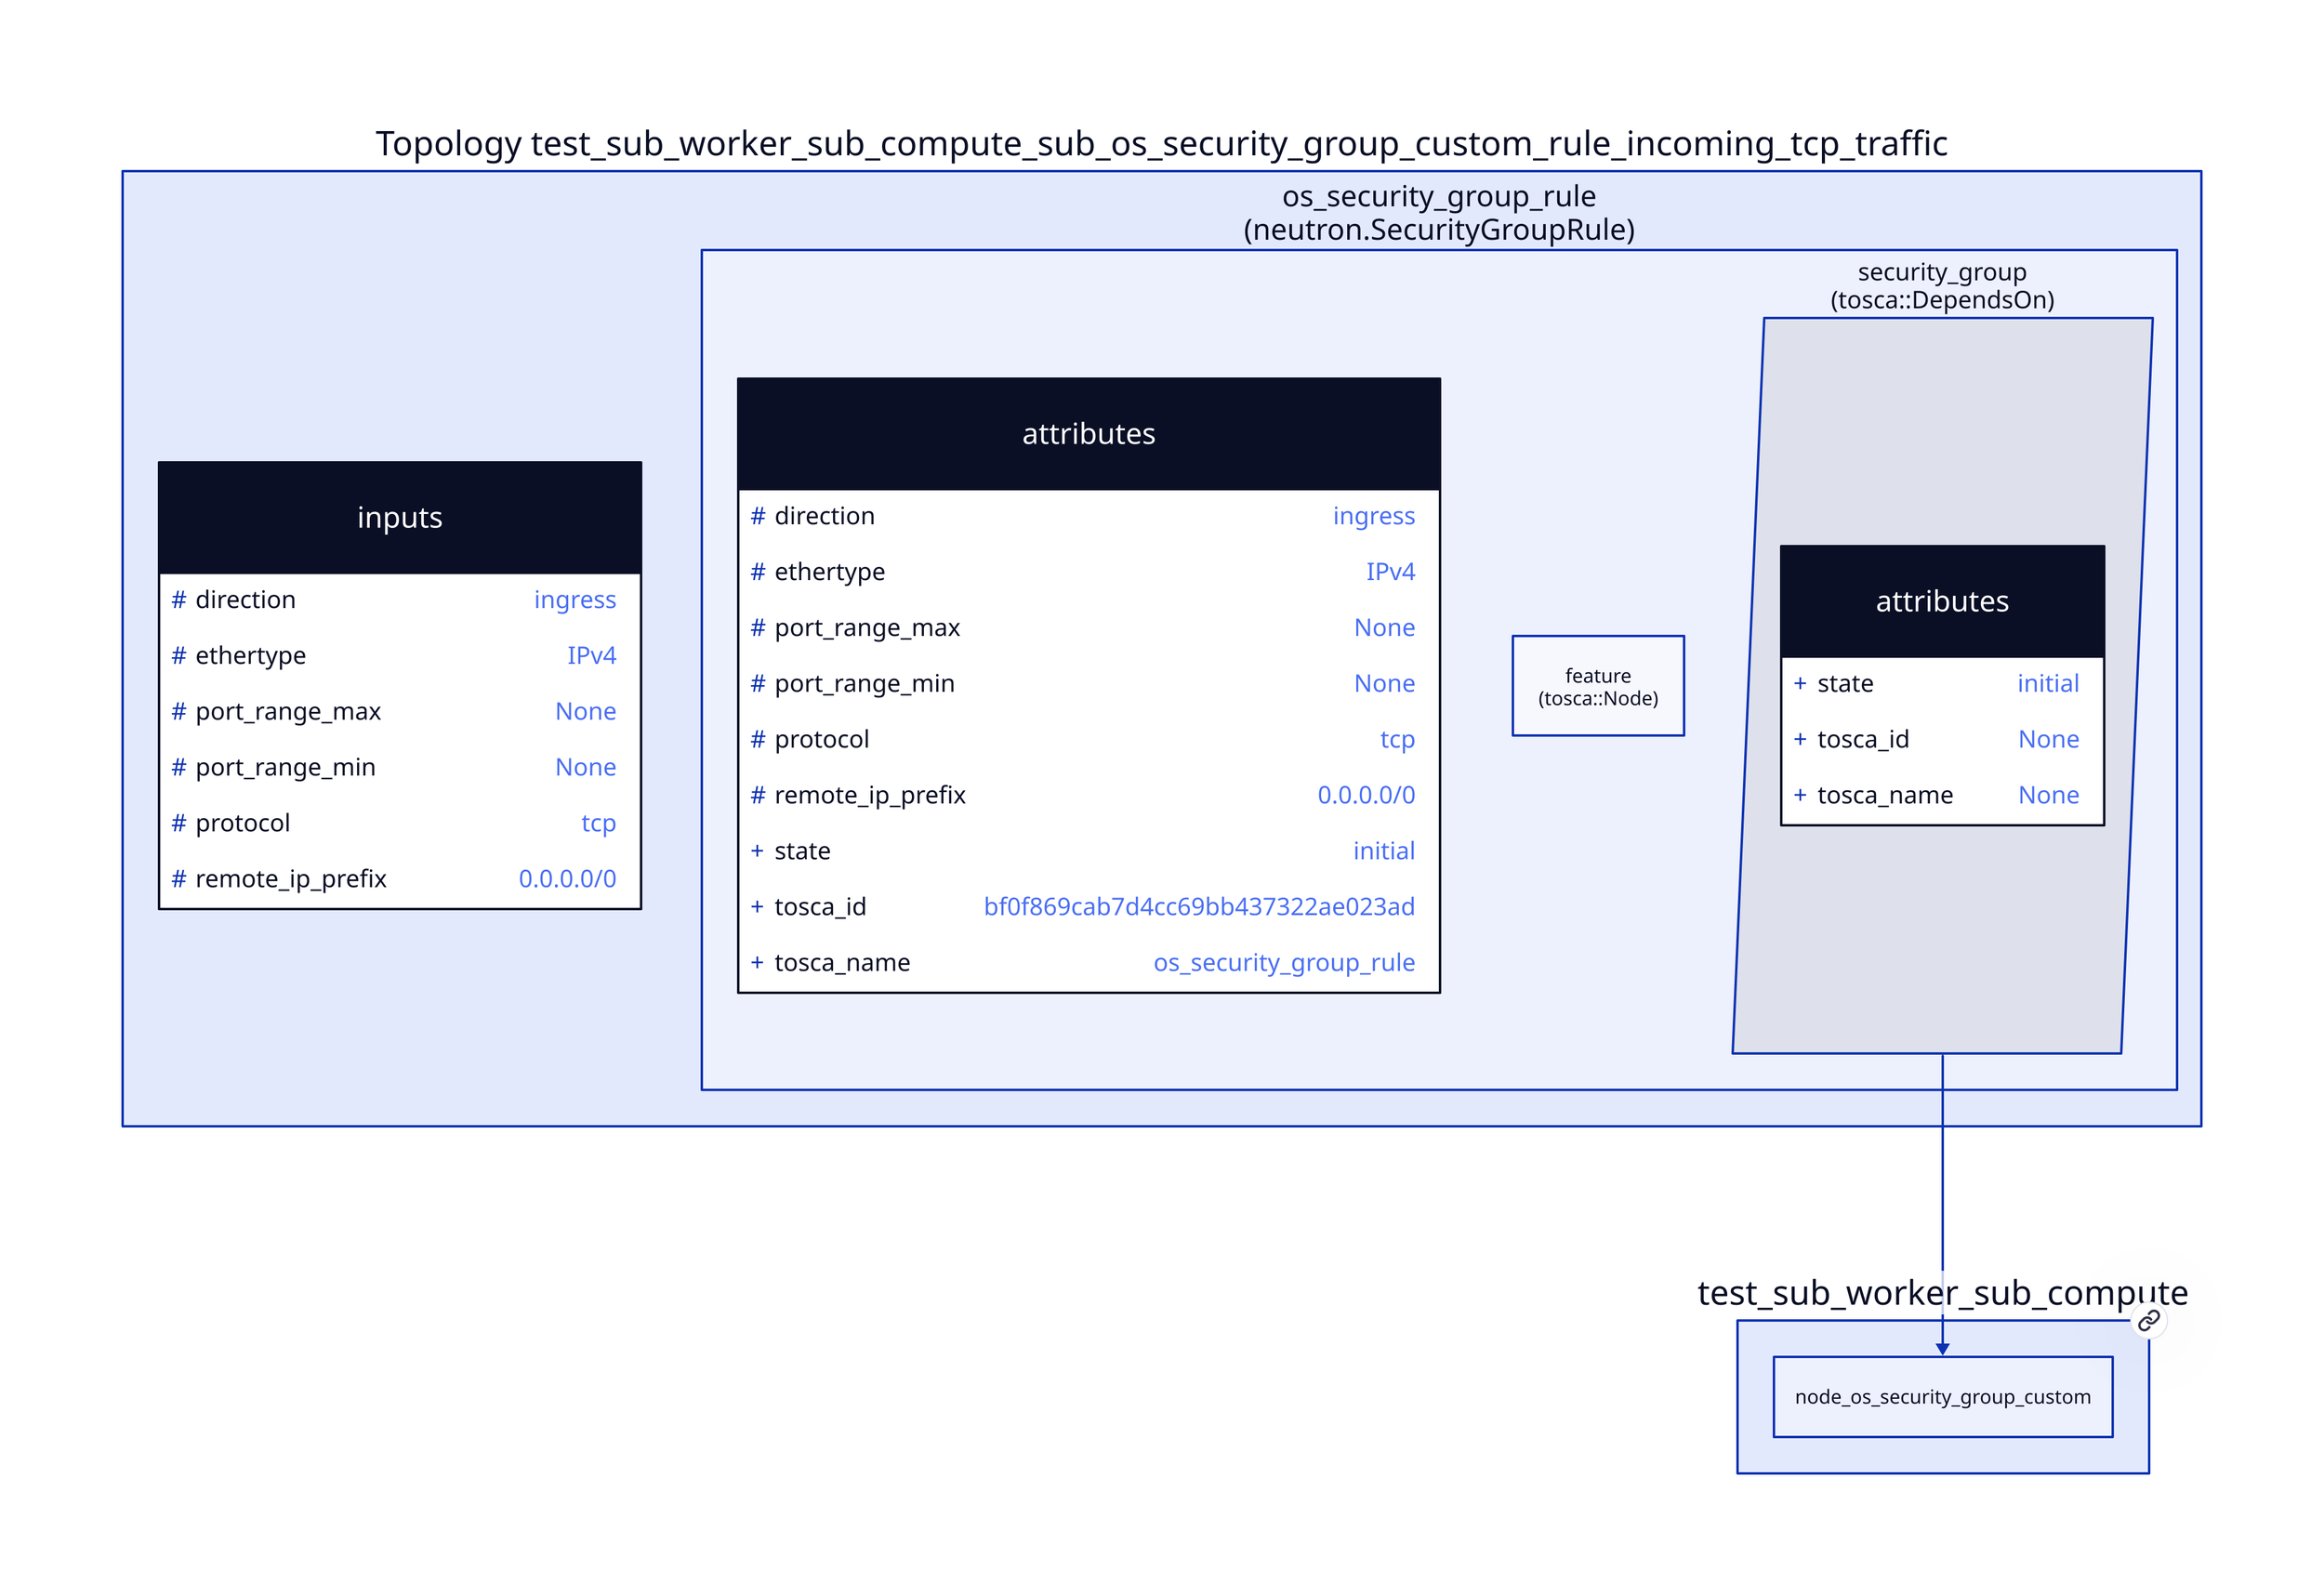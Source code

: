 
  test_sub_worker_sub_compute_sub_os_security_group_custom_rule_incoming_tcp_traffic: "Topology test_sub_worker_sub_compute_sub_os_security_group_custom_rule_incoming_tcp_traffic" {
  
  inputs {
    shape: class
  
    \#direction: "ingress"
    
    \#ethertype: "IPv4"
    
    \#port_range_max: "None"
    
    \#port_range_min: "None"
    
    \#protocol: "tcp"
    
    \#remote_ip_prefix: "0.0.0.0/0"
    
  }
  
  node_os_security_group_rule: "os_security_group_rule\n(neutron.SecurityGroupRule)" {
  
  attributes {
    shape: class
  
    \#direction: "ingress"
    
    \#ethertype: "IPv4"
    
    \#port_range_max: "None"
    
    \#port_range_min: "None"
    
    \#protocol: "tcp"
    
    \#remote_ip_prefix: "0.0.0.0/0"
    
    +state: "initial"
    
    +tosca_id: "bf0f869cab7d4cc69bb437322ae023ad"
    
    +tosca_name: "os_security_group_rule"
    
  }
  
  feature: "feature\n(tosca::Node)" {
  
  }
  
  rel_security_group: "security_group\n(tosca::DependsOn)" {
    shape: parallelogram
  
  attributes {
    shape: class
  
    +state: "initial"
    
    +tosca_id: "None"
    
    +tosca_name: "None"
    
  }
  
  }
  
  }
  
  }
  
      test_sub_worker_sub_compute { link: "./test_sub_worker_sub_compute.svg" }
      test_sub_worker_sub_compute_sub_os_security_group_custom_rule_incoming_tcp_traffic.node_os_security_group_rule.rel_security_group -> test_sub_worker_sub_compute.node_os_security_group_custom
      